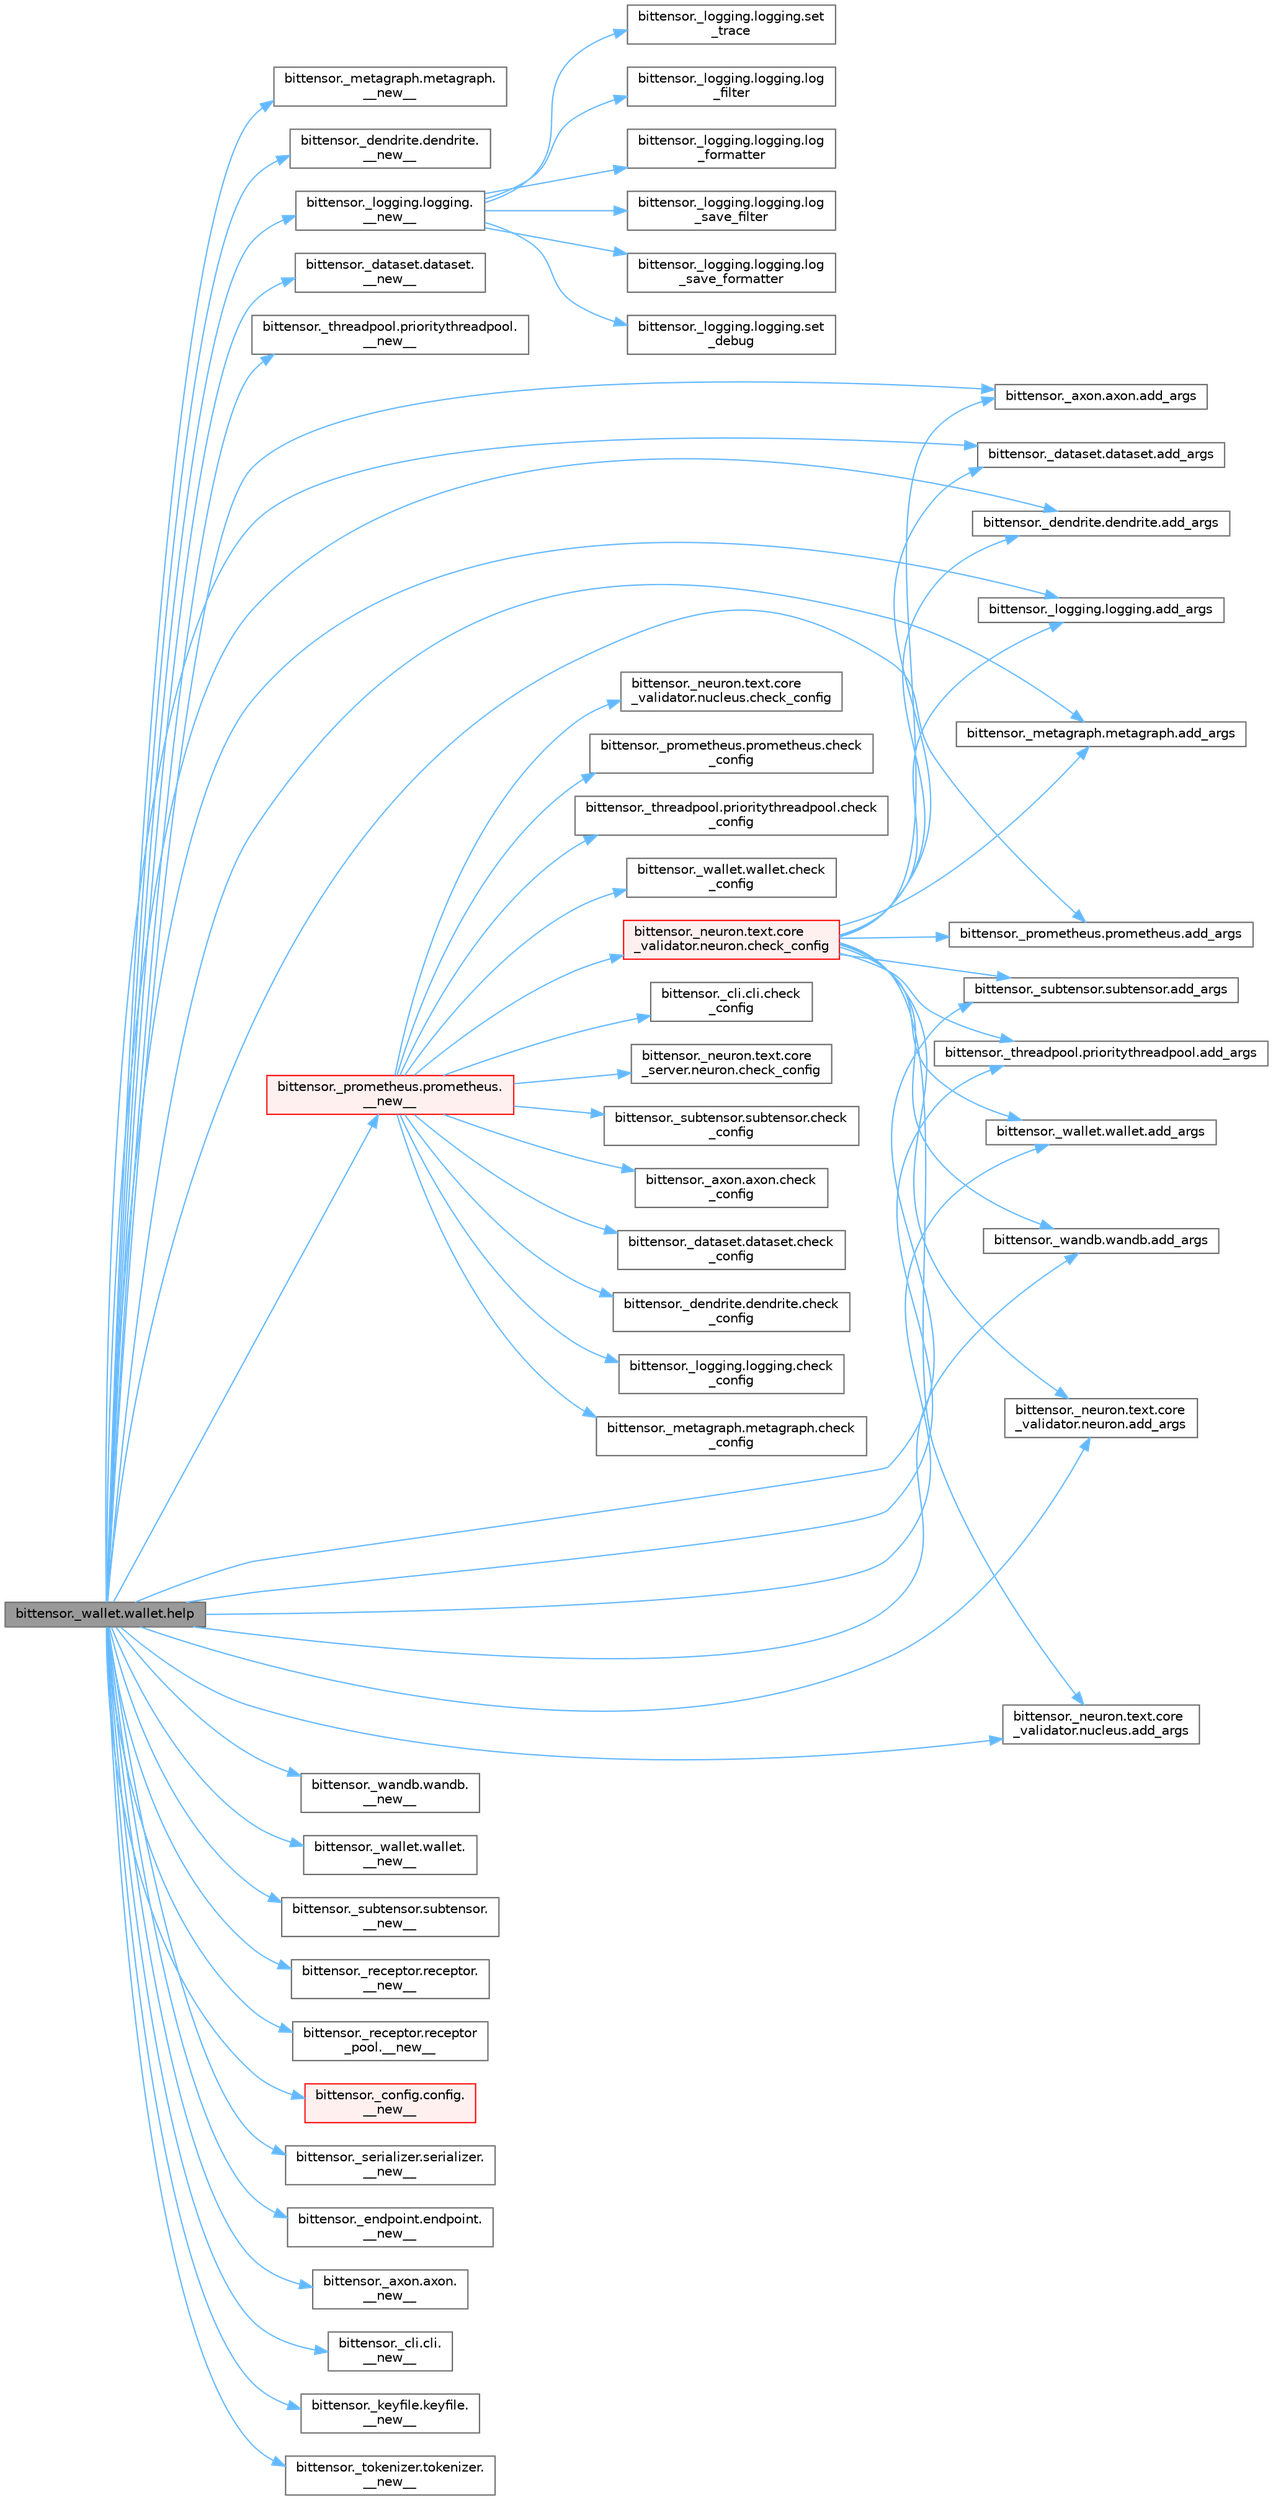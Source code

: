 digraph "bittensor._wallet.wallet.help"
{
 // LATEX_PDF_SIZE
  bgcolor="transparent";
  edge [fontname=Helvetica,fontsize=10,labelfontname=Helvetica,labelfontsize=10];
  node [fontname=Helvetica,fontsize=10,shape=box,height=0.2,width=0.4];
  rankdir="LR";
  Node1 [label="bittensor._wallet.wallet.help",height=0.2,width=0.4,color="gray40", fillcolor="grey60", style="filled", fontcolor="black",tooltip=" "];
  Node1 -> Node2 [color="steelblue1",style="solid"];
  Node2 [label="bittensor._metagraph.metagraph.\l__new__",height=0.2,width=0.4,color="grey40", fillcolor="white", style="filled",URL="$classbittensor_1_1__metagraph_1_1metagraph.html#ab5b2035d804bf82b025d8408980455c8",tooltip=" "];
  Node1 -> Node3 [color="steelblue1",style="solid"];
  Node3 [label="bittensor._dendrite.dendrite.\l__new__",height=0.2,width=0.4,color="grey40", fillcolor="white", style="filled",URL="$classbittensor_1_1__dendrite_1_1dendrite.html#a9c3cf0cf1fdf57fb5054a30151f93cff",tooltip=" "];
  Node1 -> Node4 [color="steelblue1",style="solid"];
  Node4 [label="bittensor._logging.logging.\l__new__",height=0.2,width=0.4,color="grey40", fillcolor="white", style="filled",URL="$classbittensor_1_1__logging_1_1logging.html#ab3c967ee33d0922ba0c4b7fd54819a56",tooltip=" "];
  Node4 -> Node5 [color="steelblue1",style="solid"];
  Node5 [label="bittensor._logging.logging.log\l_filter",height=0.2,width=0.4,color="grey40", fillcolor="white", style="filled",URL="$classbittensor_1_1__logging_1_1logging.html#aadf0cb47f3aa973fc61da41a9c430a9a",tooltip=" "];
  Node4 -> Node6 [color="steelblue1",style="solid"];
  Node6 [label="bittensor._logging.logging.log\l_formatter",height=0.2,width=0.4,color="grey40", fillcolor="white", style="filled",URL="$classbittensor_1_1__logging_1_1logging.html#a9bbaaa7af91c6bd82c3071f2360fa856",tooltip=" "];
  Node4 -> Node7 [color="steelblue1",style="solid"];
  Node7 [label="bittensor._logging.logging.log\l_save_filter",height=0.2,width=0.4,color="grey40", fillcolor="white", style="filled",URL="$classbittensor_1_1__logging_1_1logging.html#ad02edaf38a0486123913fd2150856976",tooltip=" "];
  Node4 -> Node8 [color="steelblue1",style="solid"];
  Node8 [label="bittensor._logging.logging.log\l_save_formatter",height=0.2,width=0.4,color="grey40", fillcolor="white", style="filled",URL="$classbittensor_1_1__logging_1_1logging.html#a07c20365564888060e9dd1a58be16528",tooltip=" "];
  Node4 -> Node9 [color="steelblue1",style="solid"];
  Node9 [label="bittensor._logging.logging.set\l_debug",height=0.2,width=0.4,color="grey40", fillcolor="white", style="filled",URL="$classbittensor_1_1__logging_1_1logging.html#abf0e1a127d746978fca5a95bd9c59255",tooltip=" "];
  Node4 -> Node10 [color="steelblue1",style="solid"];
  Node10 [label="bittensor._logging.logging.set\l_trace",height=0.2,width=0.4,color="grey40", fillcolor="white", style="filled",URL="$classbittensor_1_1__logging_1_1logging.html#aaf642e633c12a2ab90f38e05e3a7ef5c",tooltip=" "];
  Node1 -> Node11 [color="steelblue1",style="solid"];
  Node11 [label="bittensor._dataset.dataset.\l__new__",height=0.2,width=0.4,color="grey40", fillcolor="white", style="filled",URL="$classbittensor_1_1__dataset_1_1dataset.html#a502cde6cc1ed2b5b439271374018142b",tooltip=" "];
  Node1 -> Node12 [color="steelblue1",style="solid"];
  Node12 [label="bittensor._threadpool.prioritythreadpool.\l__new__",height=0.2,width=0.4,color="grey40", fillcolor="white", style="filled",URL="$classbittensor_1_1__threadpool_1_1prioritythreadpool.html#a81bc97e03580dd43fb7820feed73cd02",tooltip=" "];
  Node1 -> Node13 [color="steelblue1",style="solid"];
  Node13 [label="bittensor._prometheus.prometheus.\l__new__",height=0.2,width=0.4,color="red", fillcolor="#FFF0F0", style="filled",URL="$classbittensor_1_1__prometheus_1_1prometheus.html#adcba4e2bd530a698f9f6ece9d976ac37",tooltip=" "];
  Node13 -> Node14 [color="steelblue1",style="solid"];
  Node14 [label="bittensor._cli.cli.check\l_config",height=0.2,width=0.4,color="grey40", fillcolor="white", style="filled",URL="$classbittensor_1_1__cli_1_1cli.html#a8cd297f95ca6618210d496d07d240935",tooltip=" "];
  Node13 -> Node15 [color="steelblue1",style="solid"];
  Node15 [label="bittensor._neuron.text.core\l_server.neuron.check_config",height=0.2,width=0.4,color="grey40", fillcolor="white", style="filled",URL="$classbittensor_1_1__neuron_1_1text_1_1core__server_1_1neuron.html#a47adc740cc0694ef9448884aaafc4805",tooltip=" "];
  Node13 -> Node16 [color="steelblue1",style="solid"];
  Node16 [label="bittensor._subtensor.subtensor.check\l_config",height=0.2,width=0.4,color="grey40", fillcolor="white", style="filled",URL="$classbittensor_1_1__subtensor_1_1subtensor.html#a6657bce6e30ffa7c95ec0b4a1b0b19fd",tooltip=" "];
  Node13 -> Node17 [color="steelblue1",style="solid"];
  Node17 [label="bittensor._axon.axon.check\l_config",height=0.2,width=0.4,color="grey40", fillcolor="white", style="filled",URL="$classbittensor_1_1__axon_1_1axon.html#afae997ebc64b4bdd9b881c954eb8f8cd",tooltip=" "];
  Node13 -> Node18 [color="steelblue1",style="solid"];
  Node18 [label="bittensor._dataset.dataset.check\l_config",height=0.2,width=0.4,color="grey40", fillcolor="white", style="filled",URL="$classbittensor_1_1__dataset_1_1dataset.html#a3622f12bfd150e7844096bdd440f6a79",tooltip=" "];
  Node13 -> Node19 [color="steelblue1",style="solid"];
  Node19 [label="bittensor._dendrite.dendrite.check\l_config",height=0.2,width=0.4,color="grey40", fillcolor="white", style="filled",URL="$classbittensor_1_1__dendrite_1_1dendrite.html#aae36ba43288a58731d5c65a4cd8f2abe",tooltip=" "];
  Node13 -> Node20 [color="steelblue1",style="solid"];
  Node20 [label="bittensor._logging.logging.check\l_config",height=0.2,width=0.4,color="grey40", fillcolor="white", style="filled",URL="$classbittensor_1_1__logging_1_1logging.html#a3a5967e0ae367d00dfb0bb7af0ff0c83",tooltip=" "];
  Node13 -> Node21 [color="steelblue1",style="solid"];
  Node21 [label="bittensor._metagraph.metagraph.check\l_config",height=0.2,width=0.4,color="grey40", fillcolor="white", style="filled",URL="$classbittensor_1_1__metagraph_1_1metagraph.html#ab7eaaa11a5bbce23d8b0b428dcbff0cd",tooltip=" "];
  Node13 -> Node22 [color="steelblue1",style="solid"];
  Node22 [label="bittensor._neuron.text.core\l_validator.neuron.check_config",height=0.2,width=0.4,color="red", fillcolor="#FFF0F0", style="filled",URL="$classbittensor_1_1__neuron_1_1text_1_1core__validator_1_1neuron.html#abbd2bca6b88e715f9470a916dde2c386",tooltip=" "];
  Node22 -> Node45 [color="steelblue1",style="solid"];
  Node45 [label="bittensor._axon.axon.add_args",height=0.2,width=0.4,color="grey40", fillcolor="white", style="filled",URL="$classbittensor_1_1__axon_1_1axon.html#ad1dcb057c01dbc6b554db2d12da3dfd5",tooltip=" "];
  Node22 -> Node46 [color="steelblue1",style="solid"];
  Node46 [label="bittensor._dataset.dataset.add_args",height=0.2,width=0.4,color="grey40", fillcolor="white", style="filled",URL="$classbittensor_1_1__dataset_1_1dataset.html#a4f9cc40ba3ff7638cc04a2511ac5c18c",tooltip=" "];
  Node22 -> Node47 [color="steelblue1",style="solid"];
  Node47 [label="bittensor._dendrite.dendrite.add_args",height=0.2,width=0.4,color="grey40", fillcolor="white", style="filled",URL="$classbittensor_1_1__dendrite_1_1dendrite.html#a9a3db91de971c48c1a50dd7fff04621a",tooltip=" "];
  Node22 -> Node48 [color="steelblue1",style="solid"];
  Node48 [label="bittensor._logging.logging.add_args",height=0.2,width=0.4,color="grey40", fillcolor="white", style="filled",URL="$classbittensor_1_1__logging_1_1logging.html#a2e003cfd2803110d2958b78006432176",tooltip=" "];
  Node22 -> Node49 [color="steelblue1",style="solid"];
  Node49 [label="bittensor._metagraph.metagraph.add_args",height=0.2,width=0.4,color="grey40", fillcolor="white", style="filled",URL="$classbittensor_1_1__metagraph_1_1metagraph.html#a256c4780fd08c591fb2e630f7e4cff37",tooltip=" "];
  Node22 -> Node50 [color="steelblue1",style="solid"];
  Node50 [label="bittensor._prometheus.prometheus.add_args",height=0.2,width=0.4,color="grey40", fillcolor="white", style="filled",URL="$classbittensor_1_1__prometheus_1_1prometheus.html#a2bcb633847d166730ec18afb875bec15",tooltip=" "];
  Node22 -> Node51 [color="steelblue1",style="solid"];
  Node51 [label="bittensor._subtensor.subtensor.add_args",height=0.2,width=0.4,color="grey40", fillcolor="white", style="filled",URL="$classbittensor_1_1__subtensor_1_1subtensor.html#ab2a96f88c69af04bf2f0cab8c46445d4",tooltip=" "];
  Node22 -> Node52 [color="steelblue1",style="solid"];
  Node52 [label="bittensor._threadpool.prioritythreadpool.add_args",height=0.2,width=0.4,color="grey40", fillcolor="white", style="filled",URL="$classbittensor_1_1__threadpool_1_1prioritythreadpool.html#a2d01eebce7b20b5afd1cf74b092dcbc2",tooltip=" "];
  Node22 -> Node53 [color="steelblue1",style="solid"];
  Node53 [label="bittensor._wallet.wallet.add_args",height=0.2,width=0.4,color="grey40", fillcolor="white", style="filled",URL="$classbittensor_1_1__wallet_1_1wallet.html#a72292bb31c5723a7956ddbb31cb25d35",tooltip=" "];
  Node22 -> Node54 [color="steelblue1",style="solid"];
  Node54 [label="bittensor._wandb.wandb.add_args",height=0.2,width=0.4,color="grey40", fillcolor="white", style="filled",URL="$classbittensor_1_1__wandb_1_1wandb.html#a3ed9e146339790d420f05893b6d3c01e",tooltip=" "];
  Node22 -> Node55 [color="steelblue1",style="solid"];
  Node55 [label="bittensor._neuron.text.core\l_validator.neuron.add_args",height=0.2,width=0.4,color="grey40", fillcolor="white", style="filled",URL="$classbittensor_1_1__neuron_1_1text_1_1core__validator_1_1neuron.html#a5542db2ddc40dd74753ff787bf69efe2",tooltip=" "];
  Node22 -> Node56 [color="steelblue1",style="solid"];
  Node56 [label="bittensor._neuron.text.core\l_validator.nucleus.add_args",height=0.2,width=0.4,color="grey40", fillcolor="white", style="filled",URL="$classbittensor_1_1__neuron_1_1text_1_1core__validator_1_1nucleus.html#afd2091dd63458b880907109b78c7912b",tooltip=" "];
  Node13 -> Node57 [color="steelblue1",style="solid"];
  Node57 [label="bittensor._neuron.text.core\l_validator.nucleus.check_config",height=0.2,width=0.4,color="grey40", fillcolor="white", style="filled",URL="$classbittensor_1_1__neuron_1_1text_1_1core__validator_1_1nucleus.html#aa151cd5685bfbd75984075e0a875b57f",tooltip=" "];
  Node13 -> Node58 [color="steelblue1",style="solid"];
  Node58 [label="bittensor._prometheus.prometheus.check\l_config",height=0.2,width=0.4,color="grey40", fillcolor="white", style="filled",URL="$classbittensor_1_1__prometheus_1_1prometheus.html#ad818bb9d6b027538cd1a4ca5b2b617b3",tooltip=" "];
  Node13 -> Node59 [color="steelblue1",style="solid"];
  Node59 [label="bittensor._threadpool.prioritythreadpool.check\l_config",height=0.2,width=0.4,color="grey40", fillcolor="white", style="filled",URL="$classbittensor_1_1__threadpool_1_1prioritythreadpool.html#a21f0cd838ad30b96e28563a418d27d58",tooltip=" "];
  Node13 -> Node60 [color="steelblue1",style="solid"];
  Node60 [label="bittensor._wallet.wallet.check\l_config",height=0.2,width=0.4,color="grey40", fillcolor="white", style="filled",URL="$classbittensor_1_1__wallet_1_1wallet.html#aead470bee1585f567966a094c765b9f6",tooltip=" "];
  Node1 -> Node62 [color="steelblue1",style="solid"];
  Node62 [label="bittensor._wandb.wandb.\l__new__",height=0.2,width=0.4,color="grey40", fillcolor="white", style="filled",URL="$classbittensor_1_1__wandb_1_1wandb.html#a8f8b4b84809a79231cf77aa7a3cecea9",tooltip=" "];
  Node1 -> Node63 [color="steelblue1",style="solid"];
  Node63 [label="bittensor._wallet.wallet.\l__new__",height=0.2,width=0.4,color="grey40", fillcolor="white", style="filled",URL="$classbittensor_1_1__wallet_1_1wallet.html#a6bd84078dbb4d8deda206ccbbaa55e36",tooltip=" "];
  Node1 -> Node64 [color="steelblue1",style="solid"];
  Node64 [label="bittensor._subtensor.subtensor.\l__new__",height=0.2,width=0.4,color="grey40", fillcolor="white", style="filled",URL="$classbittensor_1_1__subtensor_1_1subtensor.html#a9094f0afe953e3b39c1482174175ce22",tooltip=" "];
  Node1 -> Node65 [color="steelblue1",style="solid"];
  Node65 [label="bittensor._receptor.receptor.\l__new__",height=0.2,width=0.4,color="grey40", fillcolor="white", style="filled",URL="$classbittensor_1_1__receptor_1_1receptor.html#a13a9e0e9304877542df3752a0f451c16",tooltip=" "];
  Node1 -> Node66 [color="steelblue1",style="solid"];
  Node66 [label="bittensor._receptor.receptor\l_pool.__new__",height=0.2,width=0.4,color="grey40", fillcolor="white", style="filled",URL="$classbittensor_1_1__receptor_1_1receptor__pool.html#a1b5031cdbf622e3a92dce2c317017308",tooltip=" "];
  Node1 -> Node67 [color="steelblue1",style="solid"];
  Node67 [label="bittensor._config.config.\l__new__",height=0.2,width=0.4,color="red", fillcolor="#FFF0F0", style="filled",URL="$classbittensor_1_1__config_1_1config.html#a26c0033b7f03b9d0c66db555aeadfc8c",tooltip=" "];
  Node1 -> Node69 [color="steelblue1",style="solid"];
  Node69 [label="bittensor._serializer.serializer.\l__new__",height=0.2,width=0.4,color="grey40", fillcolor="white", style="filled",URL="$classbittensor_1_1__serializer_1_1serializer.html#a9b6be95cc06967dfc7e6f21677848c63",tooltip=" "];
  Node1 -> Node70 [color="steelblue1",style="solid"];
  Node70 [label="bittensor._endpoint.endpoint.\l__new__",height=0.2,width=0.4,color="grey40", fillcolor="white", style="filled",URL="$classbittensor_1_1__endpoint_1_1endpoint.html#aeb176dabcf46340c4d2789a6980be031",tooltip=" "];
  Node1 -> Node71 [color="steelblue1",style="solid"];
  Node71 [label="bittensor._axon.axon.\l__new__",height=0.2,width=0.4,color="grey40", fillcolor="white", style="filled",URL="$classbittensor_1_1__axon_1_1axon.html#ad8b3b44a2b5e1e585286ab542a2b4892",tooltip=" "];
  Node1 -> Node72 [color="steelblue1",style="solid"];
  Node72 [label="bittensor._cli.cli.\l__new__",height=0.2,width=0.4,color="grey40", fillcolor="white", style="filled",URL="$classbittensor_1_1__cli_1_1cli.html#a955242a912c483e064dad4f2a3678d18",tooltip=" "];
  Node1 -> Node73 [color="steelblue1",style="solid"];
  Node73 [label="bittensor._keyfile.keyfile.\l__new__",height=0.2,width=0.4,color="grey40", fillcolor="white", style="filled",URL="$classbittensor_1_1__keyfile_1_1keyfile.html#a0f2c8f55a4f62d48746e2836d7449bec",tooltip=" "];
  Node1 -> Node74 [color="steelblue1",style="solid"];
  Node74 [label="bittensor._tokenizer.tokenizer.\l__new__",height=0.2,width=0.4,color="grey40", fillcolor="white", style="filled",URL="$classbittensor_1_1__tokenizer_1_1tokenizer.html#accdf5580d35c71538d2f72fa3c51f1ae",tooltip=" "];
  Node1 -> Node45 [color="steelblue1",style="solid"];
  Node1 -> Node46 [color="steelblue1",style="solid"];
  Node1 -> Node47 [color="steelblue1",style="solid"];
  Node1 -> Node48 [color="steelblue1",style="solid"];
  Node1 -> Node49 [color="steelblue1",style="solid"];
  Node1 -> Node50 [color="steelblue1",style="solid"];
  Node1 -> Node51 [color="steelblue1",style="solid"];
  Node1 -> Node52 [color="steelblue1",style="solid"];
  Node1 -> Node53 [color="steelblue1",style="solid"];
  Node1 -> Node54 [color="steelblue1",style="solid"];
  Node1 -> Node55 [color="steelblue1",style="solid"];
  Node1 -> Node56 [color="steelblue1",style="solid"];
}

